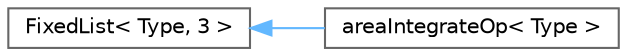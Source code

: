 digraph "Graphical Class Hierarchy"
{
 // LATEX_PDF_SIZE
  bgcolor="transparent";
  edge [fontname=Helvetica,fontsize=10,labelfontname=Helvetica,labelfontsize=10];
  node [fontname=Helvetica,fontsize=10,shape=box,height=0.2,width=0.4];
  rankdir="LR";
  Node0 [id="Node000000",label="FixedList\< Type, 3 \>",height=0.2,width=0.4,color="grey40", fillcolor="white", style="filled",URL="$classFoam_1_1FixedList.html",tooltip=" "];
  Node0 -> Node1 [id="edge4708_Node000000_Node000001",dir="back",color="steelblue1",style="solid",tooltip=" "];
  Node1 [id="Node000001",label="areaIntegrateOp\< Type \>",height=0.2,width=0.4,color="grey40", fillcolor="white", style="filled",URL="$classFoam_1_1cut_1_1areaIntegrateOp.html",tooltip=" "];
}
